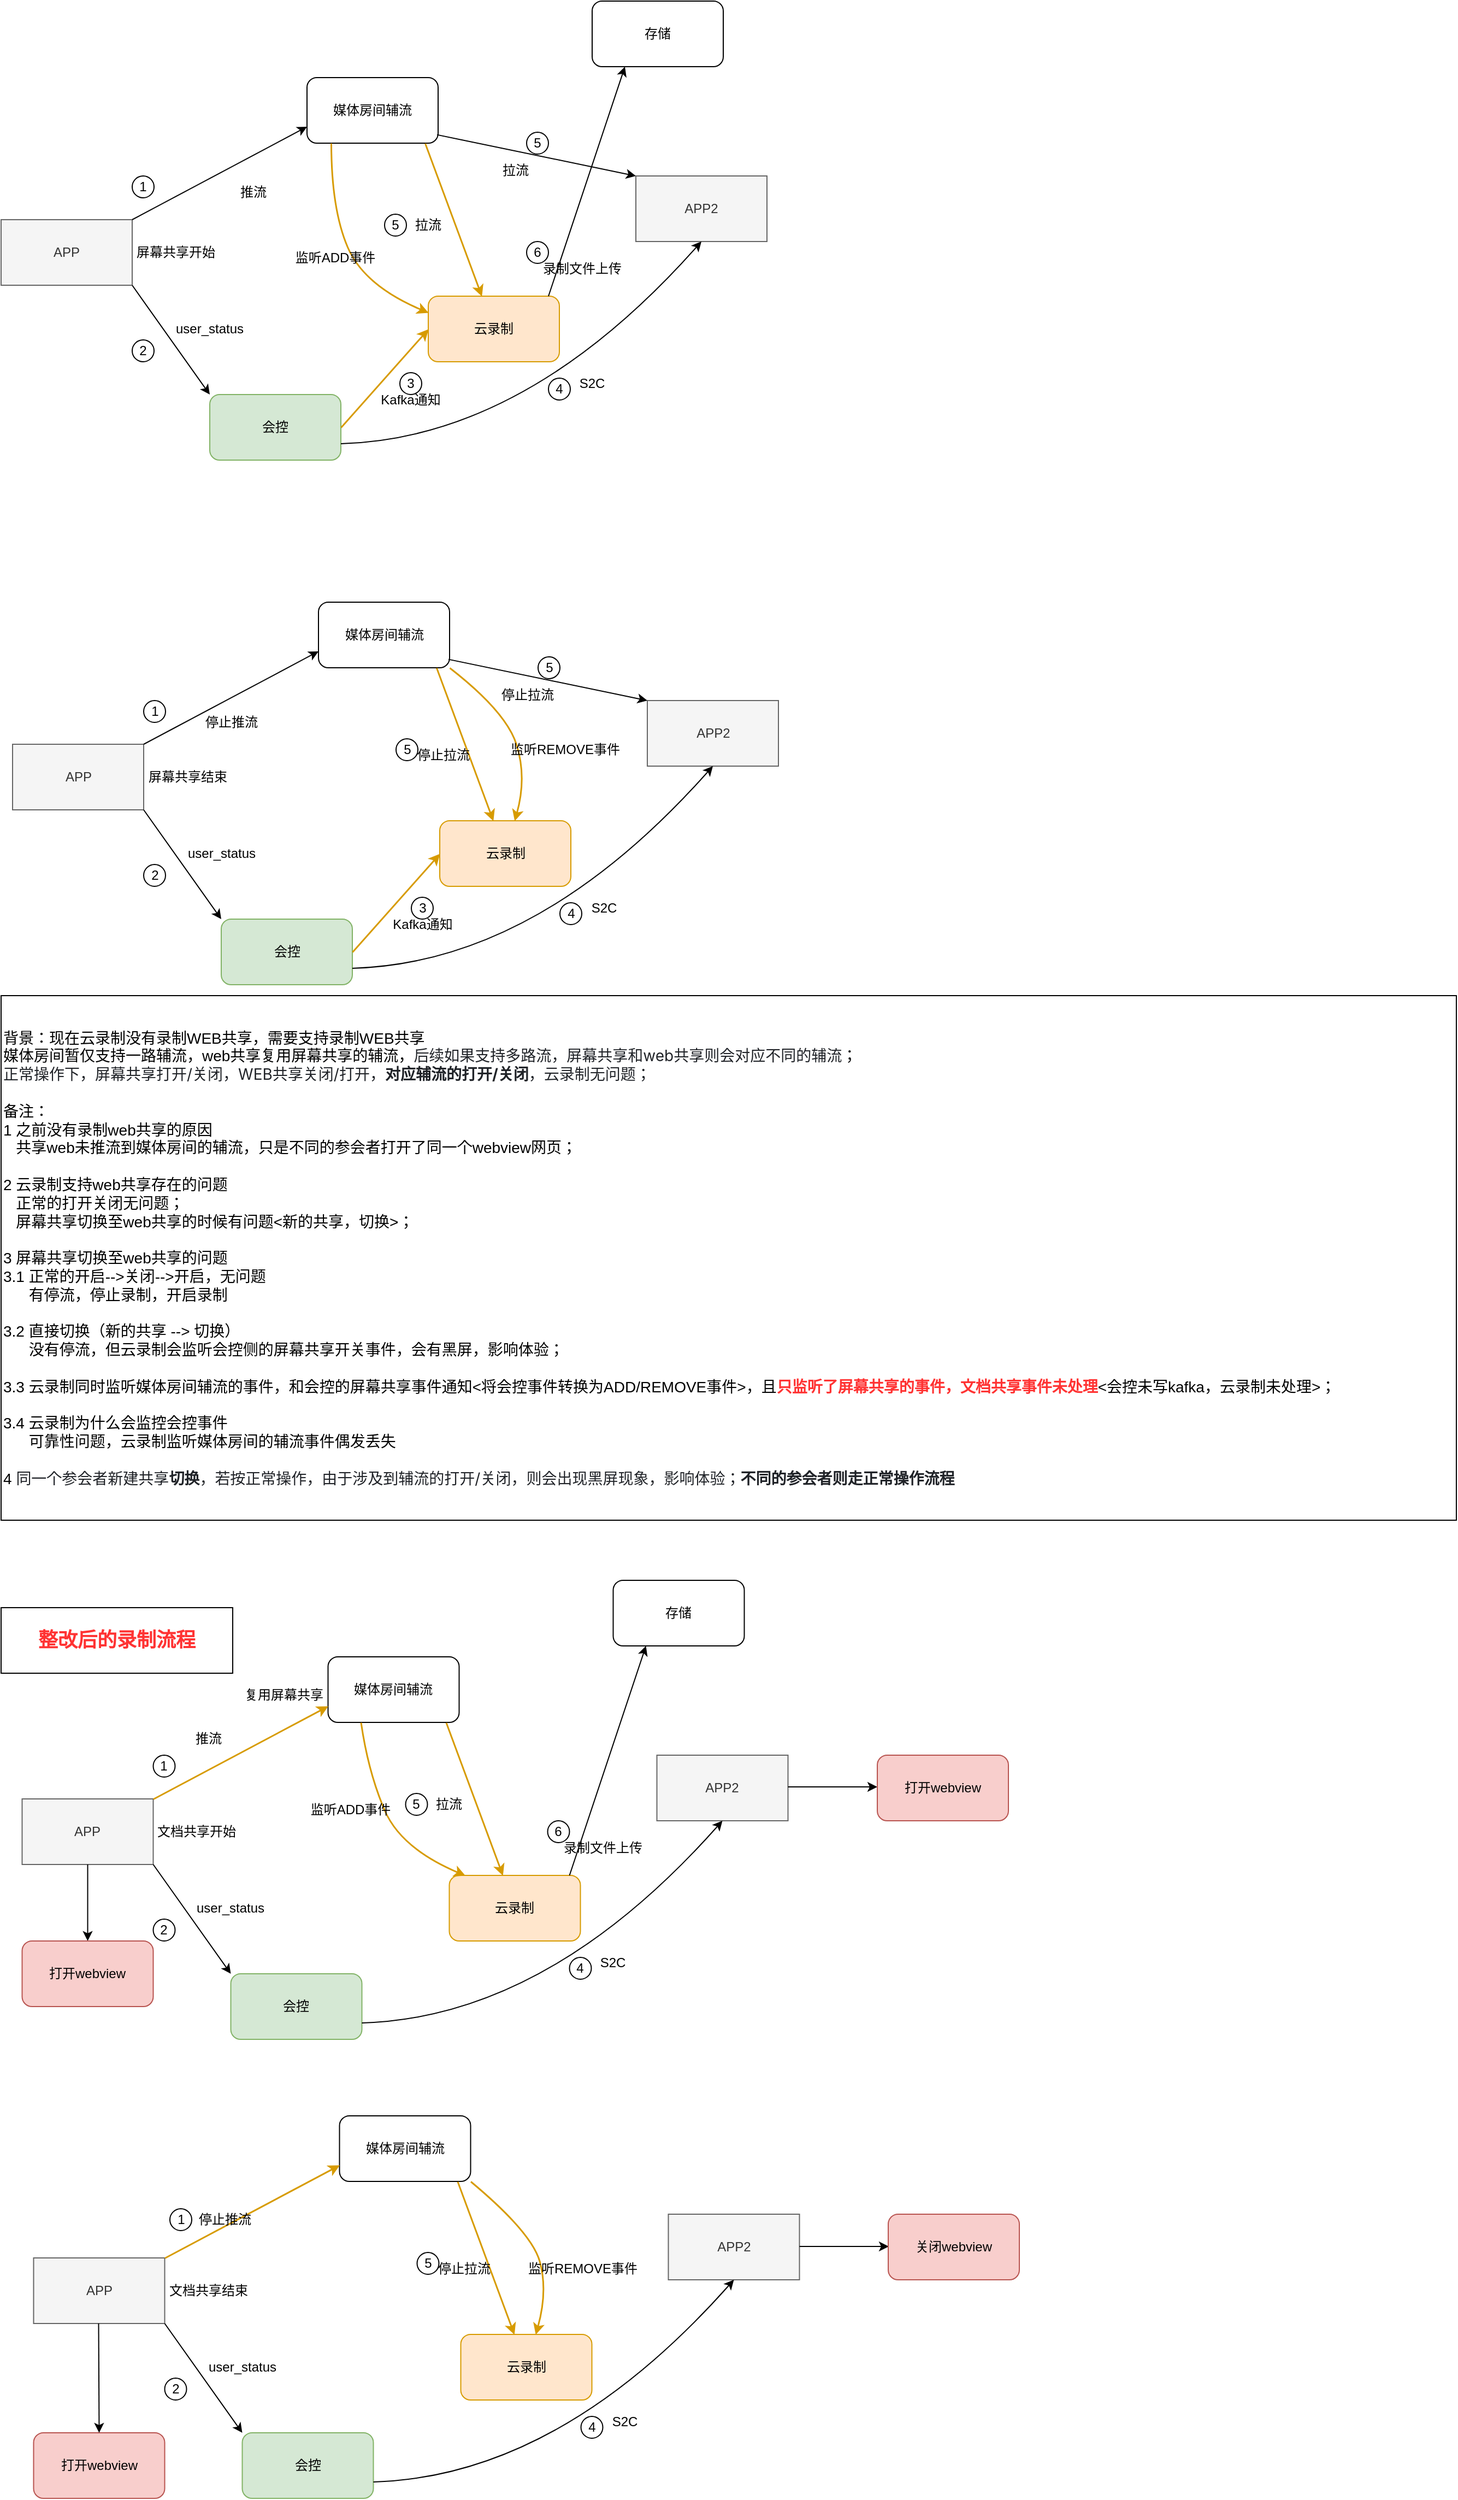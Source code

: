 <mxfile version="20.5.3" type="github">
  <diagram id="yNctnVORr8iHeDgj5QDI" name="第 1 页">
    <mxGraphModel dx="1955" dy="1084" grid="1" gridSize="10" guides="1" tooltips="1" connect="1" arrows="1" fold="1" page="1" pageScale="1" pageWidth="827" pageHeight="1169" math="0" shadow="0">
      <root>
        <mxCell id="0" />
        <mxCell id="1" parent="0" />
        <mxCell id="jzBIFa5iqPdJyjCQvUZY-1" value="媒体房间辅流" style="rounded=1;whiteSpace=wrap;html=1;" parent="1" vertex="1">
          <mxGeometry x="338" y="110" width="120" height="60" as="geometry" />
        </mxCell>
        <mxCell id="jzBIFa5iqPdJyjCQvUZY-2" value="APP" style="rounded=0;whiteSpace=wrap;html=1;fillColor=#f5f5f5;fontColor=#333333;strokeColor=#666666;" parent="1" vertex="1">
          <mxGeometry x="58" y="240" width="120" height="60" as="geometry" />
        </mxCell>
        <mxCell id="jzBIFa5iqPdJyjCQvUZY-3" value="云录制" style="rounded=1;whiteSpace=wrap;html=1;fillColor=#ffe6cc;strokeColor=#d79b00;" parent="1" vertex="1">
          <mxGeometry x="449" y="310" width="120" height="60" as="geometry" />
        </mxCell>
        <mxCell id="jzBIFa5iqPdJyjCQvUZY-4" value="会控" style="rounded=1;whiteSpace=wrap;html=1;fillColor=#d5e8d4;strokeColor=#82b366;" parent="1" vertex="1">
          <mxGeometry x="249" y="400" width="120" height="60" as="geometry" />
        </mxCell>
        <mxCell id="jzBIFa5iqPdJyjCQvUZY-5" value="APP2" style="rounded=0;whiteSpace=wrap;html=1;fillColor=#f5f5f5;fontColor=#333333;strokeColor=#666666;" parent="1" vertex="1">
          <mxGeometry x="639" y="200" width="120" height="60" as="geometry" />
        </mxCell>
        <mxCell id="jzBIFa5iqPdJyjCQvUZY-6" value="" style="endArrow=classic;html=1;rounded=0;entryX=0;entryY=0.75;entryDx=0;entryDy=0;" parent="1" target="jzBIFa5iqPdJyjCQvUZY-1" edge="1">
          <mxGeometry width="50" height="50" relative="1" as="geometry">
            <mxPoint x="178" y="240" as="sourcePoint" />
            <mxPoint x="228" y="190" as="targetPoint" />
            <Array as="points" />
          </mxGeometry>
        </mxCell>
        <mxCell id="jzBIFa5iqPdJyjCQvUZY-7" value="" style="endArrow=classic;html=1;rounded=0;exitX=0.992;exitY=0.872;exitDx=0;exitDy=0;exitPerimeter=0;entryX=0;entryY=0;entryDx=0;entryDy=0;" parent="1" source="jzBIFa5iqPdJyjCQvUZY-1" target="jzBIFa5iqPdJyjCQvUZY-5" edge="1">
          <mxGeometry width="50" height="50" relative="1" as="geometry">
            <mxPoint x="459" y="510" as="sourcePoint" />
            <mxPoint x="509" y="460" as="targetPoint" />
          </mxGeometry>
        </mxCell>
        <mxCell id="jzBIFa5iqPdJyjCQvUZY-8" value="推流" style="rounded=0;whiteSpace=wrap;html=1;fillColor=none;strokeColor=none;" parent="1" vertex="1">
          <mxGeometry x="249" y="200" width="80" height="30" as="geometry" />
        </mxCell>
        <mxCell id="jzBIFa5iqPdJyjCQvUZY-9" value="拉流" style="rounded=0;whiteSpace=wrap;html=1;fillColor=none;strokeColor=none;" parent="1" vertex="1">
          <mxGeometry x="489" y="180" width="80" height="30" as="geometry" />
        </mxCell>
        <mxCell id="jzBIFa5iqPdJyjCQvUZY-10" value="" style="endArrow=classic;html=1;rounded=0;exitX=0.9;exitY=1.002;exitDx=0;exitDy=0;exitPerimeter=0;fillColor=#ffe6cc;strokeColor=#d79b00;strokeWidth=1.5;" parent="1" source="jzBIFa5iqPdJyjCQvUZY-1" target="jzBIFa5iqPdJyjCQvUZY-3" edge="1">
          <mxGeometry width="50" height="50" relative="1" as="geometry">
            <mxPoint x="569" y="510" as="sourcePoint" />
            <mxPoint x="619" y="460" as="targetPoint" />
          </mxGeometry>
        </mxCell>
        <mxCell id="jzBIFa5iqPdJyjCQvUZY-11" value="拉流" style="rounded=0;whiteSpace=wrap;html=1;fillColor=none;strokeColor=none;" parent="1" vertex="1">
          <mxGeometry x="409" y="230" width="80" height="30" as="geometry" />
        </mxCell>
        <mxCell id="jzBIFa5iqPdJyjCQvUZY-12" value="" style="endArrow=classic;html=1;rounded=0;exitX=1;exitY=1;exitDx=0;exitDy=0;entryX=0;entryY=0;entryDx=0;entryDy=0;" parent="1" source="jzBIFa5iqPdJyjCQvUZY-2" target="jzBIFa5iqPdJyjCQvUZY-4" edge="1">
          <mxGeometry width="50" height="50" relative="1" as="geometry">
            <mxPoint x="569" y="510" as="sourcePoint" />
            <mxPoint x="619" y="460" as="targetPoint" />
          </mxGeometry>
        </mxCell>
        <mxCell id="jzBIFa5iqPdJyjCQvUZY-13" value="user_status" style="rounded=0;whiteSpace=wrap;html=1;fillColor=none;strokeColor=none;" parent="1" vertex="1">
          <mxGeometry x="209" y="325" width="80" height="30" as="geometry" />
        </mxCell>
        <mxCell id="jzBIFa5iqPdJyjCQvUZY-14" value="" style="endArrow=classic;html=1;rounded=0;exitX=1;exitY=0.5;exitDx=0;exitDy=0;entryX=0;entryY=0.5;entryDx=0;entryDy=0;fillColor=#ffe6cc;strokeColor=#d79b00;strokeWidth=1.5;" parent="1" source="jzBIFa5iqPdJyjCQvUZY-4" target="jzBIFa5iqPdJyjCQvUZY-3" edge="1">
          <mxGeometry width="50" height="50" relative="1" as="geometry">
            <mxPoint x="569" y="510" as="sourcePoint" />
            <mxPoint x="619" y="460" as="targetPoint" />
          </mxGeometry>
        </mxCell>
        <mxCell id="jzBIFa5iqPdJyjCQvUZY-15" value="Kafka通知" style="rounded=0;whiteSpace=wrap;html=1;fillColor=none;strokeColor=none;" parent="1" vertex="1">
          <mxGeometry x="393" y="390" width="80" height="30" as="geometry" />
        </mxCell>
        <mxCell id="jzBIFa5iqPdJyjCQvUZY-16" value="屏幕共享开始" style="rounded=0;whiteSpace=wrap;html=1;fillColor=none;strokeColor=none;" parent="1" vertex="1">
          <mxGeometry x="178" y="255" width="80" height="30" as="geometry" />
        </mxCell>
        <mxCell id="jzBIFa5iqPdJyjCQvUZY-17" value="1" style="ellipse;whiteSpace=wrap;html=1;aspect=fixed;fillColor=none;" parent="1" vertex="1">
          <mxGeometry x="178" y="200" width="20" height="20" as="geometry" />
        </mxCell>
        <mxCell id="jzBIFa5iqPdJyjCQvUZY-19" value="2" style="ellipse;whiteSpace=wrap;html=1;aspect=fixed;fillColor=none;" parent="1" vertex="1">
          <mxGeometry x="178" y="350" width="20" height="20" as="geometry" />
        </mxCell>
        <mxCell id="jzBIFa5iqPdJyjCQvUZY-20" value="3" style="ellipse;whiteSpace=wrap;html=1;aspect=fixed;fillColor=none;" parent="1" vertex="1">
          <mxGeometry x="423" y="380" width="20" height="20" as="geometry" />
        </mxCell>
        <mxCell id="jzBIFa5iqPdJyjCQvUZY-23" value="" style="curved=1;endArrow=classic;html=1;rounded=0;exitX=1;exitY=0.75;exitDx=0;exitDy=0;entryX=0.5;entryY=1;entryDx=0;entryDy=0;" parent="1" source="jzBIFa5iqPdJyjCQvUZY-4" target="jzBIFa5iqPdJyjCQvUZY-5" edge="1">
          <mxGeometry width="50" height="50" relative="1" as="geometry">
            <mxPoint x="569" y="510" as="sourcePoint" />
            <mxPoint x="619" y="460" as="targetPoint" />
            <Array as="points">
              <mxPoint x="539" y="440" />
            </Array>
          </mxGeometry>
        </mxCell>
        <mxCell id="jzBIFa5iqPdJyjCQvUZY-24" value="S2C" style="rounded=0;whiteSpace=wrap;html=1;fillColor=none;strokeColor=none;" parent="1" vertex="1">
          <mxGeometry x="559" y="375" width="80" height="30" as="geometry" />
        </mxCell>
        <mxCell id="jzBIFa5iqPdJyjCQvUZY-26" value="4" style="ellipse;whiteSpace=wrap;html=1;aspect=fixed;fillColor=none;" parent="1" vertex="1">
          <mxGeometry x="559" y="385" width="20" height="20" as="geometry" />
        </mxCell>
        <mxCell id="jzBIFa5iqPdJyjCQvUZY-27" value="5" style="ellipse;whiteSpace=wrap;html=1;aspect=fixed;fillColor=none;" parent="1" vertex="1">
          <mxGeometry x="539" y="160" width="20" height="20" as="geometry" />
        </mxCell>
        <mxCell id="jzBIFa5iqPdJyjCQvUZY-28" value="5" style="ellipse;whiteSpace=wrap;html=1;aspect=fixed;fillColor=none;" parent="1" vertex="1">
          <mxGeometry x="409" y="235" width="20" height="20" as="geometry" />
        </mxCell>
        <mxCell id="jzBIFa5iqPdJyjCQvUZY-53" value="媒体房间辅流" style="rounded=1;whiteSpace=wrap;html=1;" parent="1" vertex="1">
          <mxGeometry x="348.5" y="590" width="120" height="60" as="geometry" />
        </mxCell>
        <mxCell id="jzBIFa5iqPdJyjCQvUZY-54" value="APP" style="rounded=0;whiteSpace=wrap;html=1;fillColor=#f5f5f5;fontColor=#333333;strokeColor=#666666;" parent="1" vertex="1">
          <mxGeometry x="68.5" y="720" width="120" height="60" as="geometry" />
        </mxCell>
        <mxCell id="jzBIFa5iqPdJyjCQvUZY-55" value="云录制" style="rounded=1;whiteSpace=wrap;html=1;fillColor=#ffe6cc;strokeColor=#d79b00;" parent="1" vertex="1">
          <mxGeometry x="459.5" y="790" width="120" height="60" as="geometry" />
        </mxCell>
        <mxCell id="jzBIFa5iqPdJyjCQvUZY-56" value="会控" style="rounded=1;whiteSpace=wrap;html=1;fillColor=#d5e8d4;strokeColor=#82b366;" parent="1" vertex="1">
          <mxGeometry x="259.5" y="880" width="120" height="60" as="geometry" />
        </mxCell>
        <mxCell id="jzBIFa5iqPdJyjCQvUZY-57" value="APP2" style="rounded=0;whiteSpace=wrap;html=1;fillColor=#f5f5f5;fontColor=#333333;strokeColor=#666666;" parent="1" vertex="1">
          <mxGeometry x="649.5" y="680" width="120" height="60" as="geometry" />
        </mxCell>
        <mxCell id="jzBIFa5iqPdJyjCQvUZY-58" value="" style="endArrow=classic;html=1;rounded=0;entryX=0;entryY=0.75;entryDx=0;entryDy=0;" parent="1" target="jzBIFa5iqPdJyjCQvUZY-53" edge="1">
          <mxGeometry width="50" height="50" relative="1" as="geometry">
            <mxPoint x="188.5" y="720" as="sourcePoint" />
            <mxPoint x="238.5" y="670" as="targetPoint" />
            <Array as="points" />
          </mxGeometry>
        </mxCell>
        <mxCell id="jzBIFa5iqPdJyjCQvUZY-59" value="" style="endArrow=classic;html=1;rounded=0;exitX=0.992;exitY=0.872;exitDx=0;exitDy=0;exitPerimeter=0;entryX=0;entryY=0;entryDx=0;entryDy=0;" parent="1" source="jzBIFa5iqPdJyjCQvUZY-53" target="jzBIFa5iqPdJyjCQvUZY-57" edge="1">
          <mxGeometry width="50" height="50" relative="1" as="geometry">
            <mxPoint x="469.5" y="990" as="sourcePoint" />
            <mxPoint x="519.5" y="940" as="targetPoint" />
          </mxGeometry>
        </mxCell>
        <mxCell id="jzBIFa5iqPdJyjCQvUZY-61" value="停止拉流" style="rounded=0;whiteSpace=wrap;html=1;fillColor=none;strokeColor=none;" parent="1" vertex="1">
          <mxGeometry x="499.5" y="660" width="80" height="30" as="geometry" />
        </mxCell>
        <mxCell id="jzBIFa5iqPdJyjCQvUZY-62" value="" style="endArrow=classic;html=1;rounded=0;exitX=0.9;exitY=1.002;exitDx=0;exitDy=0;exitPerimeter=0;fillColor=#ffe6cc;strokeColor=#d79b00;strokeWidth=1.5;" parent="1" source="jzBIFa5iqPdJyjCQvUZY-53" target="jzBIFa5iqPdJyjCQvUZY-55" edge="1">
          <mxGeometry width="50" height="50" relative="1" as="geometry">
            <mxPoint x="579.5" y="990" as="sourcePoint" />
            <mxPoint x="629.5" y="940" as="targetPoint" />
          </mxGeometry>
        </mxCell>
        <mxCell id="jzBIFa5iqPdJyjCQvUZY-63" value="停止拉流" style="rounded=0;whiteSpace=wrap;html=1;fillColor=none;strokeColor=none;" parent="1" vertex="1">
          <mxGeometry x="423" y="715" width="80" height="30" as="geometry" />
        </mxCell>
        <mxCell id="jzBIFa5iqPdJyjCQvUZY-64" value="" style="endArrow=classic;html=1;rounded=0;exitX=1;exitY=1;exitDx=0;exitDy=0;entryX=0;entryY=0;entryDx=0;entryDy=0;" parent="1" source="jzBIFa5iqPdJyjCQvUZY-54" target="jzBIFa5iqPdJyjCQvUZY-56" edge="1">
          <mxGeometry width="50" height="50" relative="1" as="geometry">
            <mxPoint x="579.5" y="990" as="sourcePoint" />
            <mxPoint x="629.5" y="940" as="targetPoint" />
          </mxGeometry>
        </mxCell>
        <mxCell id="jzBIFa5iqPdJyjCQvUZY-65" value="user_status" style="rounded=0;whiteSpace=wrap;html=1;fillColor=none;strokeColor=none;" parent="1" vertex="1">
          <mxGeometry x="219.5" y="805" width="80" height="30" as="geometry" />
        </mxCell>
        <mxCell id="jzBIFa5iqPdJyjCQvUZY-66" value="" style="endArrow=classic;html=1;rounded=0;exitX=1;exitY=0.5;exitDx=0;exitDy=0;entryX=0;entryY=0.5;entryDx=0;entryDy=0;strokeWidth=1.5;fillColor=#ffe6cc;strokeColor=#d79b00;" parent="1" source="jzBIFa5iqPdJyjCQvUZY-56" target="jzBIFa5iqPdJyjCQvUZY-55" edge="1">
          <mxGeometry width="50" height="50" relative="1" as="geometry">
            <mxPoint x="579.5" y="990" as="sourcePoint" />
            <mxPoint x="629.5" y="940" as="targetPoint" />
          </mxGeometry>
        </mxCell>
        <mxCell id="jzBIFa5iqPdJyjCQvUZY-67" value="Kafka通知" style="rounded=0;whiteSpace=wrap;html=1;fillColor=none;strokeColor=none;" parent="1" vertex="1">
          <mxGeometry x="403.5" y="870" width="80" height="30" as="geometry" />
        </mxCell>
        <mxCell id="jzBIFa5iqPdJyjCQvUZY-68" value="屏幕共享结束" style="rounded=0;whiteSpace=wrap;html=1;fillColor=none;strokeColor=none;" parent="1" vertex="1">
          <mxGeometry x="188.5" y="735" width="80" height="30" as="geometry" />
        </mxCell>
        <mxCell id="jzBIFa5iqPdJyjCQvUZY-69" value="1" style="ellipse;whiteSpace=wrap;html=1;aspect=fixed;fillColor=none;" parent="1" vertex="1">
          <mxGeometry x="188.5" y="680" width="20" height="20" as="geometry" />
        </mxCell>
        <mxCell id="jzBIFa5iqPdJyjCQvUZY-70" value="2" style="ellipse;whiteSpace=wrap;html=1;aspect=fixed;fillColor=none;" parent="1" vertex="1">
          <mxGeometry x="188.5" y="830" width="20" height="20" as="geometry" />
        </mxCell>
        <mxCell id="jzBIFa5iqPdJyjCQvUZY-71" value="3" style="ellipse;whiteSpace=wrap;html=1;aspect=fixed;fillColor=none;" parent="1" vertex="1">
          <mxGeometry x="433.5" y="860" width="20" height="20" as="geometry" />
        </mxCell>
        <mxCell id="jzBIFa5iqPdJyjCQvUZY-72" value="" style="curved=1;endArrow=classic;html=1;rounded=0;exitX=1;exitY=0.75;exitDx=0;exitDy=0;entryX=0.5;entryY=1;entryDx=0;entryDy=0;" parent="1" source="jzBIFa5iqPdJyjCQvUZY-56" target="jzBIFa5iqPdJyjCQvUZY-57" edge="1">
          <mxGeometry width="50" height="50" relative="1" as="geometry">
            <mxPoint x="579.5" y="990" as="sourcePoint" />
            <mxPoint x="629.5" y="940" as="targetPoint" />
            <Array as="points">
              <mxPoint x="549.5" y="920" />
            </Array>
          </mxGeometry>
        </mxCell>
        <mxCell id="jzBIFa5iqPdJyjCQvUZY-73" value="S2C" style="rounded=0;whiteSpace=wrap;html=1;fillColor=none;strokeColor=none;" parent="1" vertex="1">
          <mxGeometry x="569.5" y="855" width="80" height="30" as="geometry" />
        </mxCell>
        <mxCell id="jzBIFa5iqPdJyjCQvUZY-74" value="4" style="ellipse;whiteSpace=wrap;html=1;aspect=fixed;fillColor=none;" parent="1" vertex="1">
          <mxGeometry x="569.5" y="865" width="20" height="20" as="geometry" />
        </mxCell>
        <mxCell id="jzBIFa5iqPdJyjCQvUZY-75" value="5" style="ellipse;whiteSpace=wrap;html=1;aspect=fixed;fillColor=none;" parent="1" vertex="1">
          <mxGeometry x="549.5" y="640" width="20" height="20" as="geometry" />
        </mxCell>
        <mxCell id="jzBIFa5iqPdJyjCQvUZY-76" value="5" style="ellipse;whiteSpace=wrap;html=1;aspect=fixed;fillColor=none;" parent="1" vertex="1">
          <mxGeometry x="419.5" y="715" width="20" height="20" as="geometry" />
        </mxCell>
        <mxCell id="jzBIFa5iqPdJyjCQvUZY-77" value="停止推流" style="rounded=0;whiteSpace=wrap;html=1;fillColor=none;strokeColor=none;" parent="1" vertex="1">
          <mxGeometry x="229" y="685" width="80" height="30" as="geometry" />
        </mxCell>
        <mxCell id="jzBIFa5iqPdJyjCQvUZY-78" value="&lt;font style=&quot;font-size: 14px;&quot;&gt;背景：现在云录制没有录制WEB共享，需要支持录制WEB共享&lt;br&gt;媒体房间暂仅支持一路辅流，web共享复用屏幕共享的辅流，&lt;span style=&quot;color: rgb(32, 35, 40); font-family: -apple-system, &amp;quot;PingFang SC&amp;quot;, &amp;quot;Microsoft YaHei&amp;quot;, &amp;quot;Hiragino Sans GB&amp;quot;, &amp;quot;Source Han Sans SC&amp;quot;, &amp;quot;Helvetica Neue&amp;quot;, Helvetica, Arial, &amp;quot;Segoe UI&amp;quot;; background-color: rgb(255, 255, 255);&quot;&gt;后续如果支持多路流，屏幕共享和web共享则会对应不同的辅流&lt;/span&gt;；&lt;br&gt;&lt;font style=&quot;&quot;&gt;&lt;span style=&quot;color: rgb(32, 35, 40); font-family: -apple-system, &amp;quot;PingFang SC&amp;quot;, &amp;quot;Microsoft YaHei&amp;quot;, &amp;quot;Hiragino Sans GB&amp;quot;, &amp;quot;Source Han Sans SC&amp;quot;, &amp;quot;Helvetica Neue&amp;quot;, Helvetica, Arial, &amp;quot;Segoe UI&amp;quot;; background-color: rgb(255, 255, 255);&quot;&gt;正常操作下，屏幕共享打开/关闭，WEB共享关闭/打开，&lt;/span&gt;&lt;strong style=&quot;margin: 0px; color: rgb(32, 35, 40); font-family: -apple-system, &amp;quot;PingFang SC&amp;quot;, &amp;quot;Microsoft YaHei&amp;quot;, &amp;quot;Hiragino Sans GB&amp;quot;, &amp;quot;Source Han Sans SC&amp;quot;, &amp;quot;Helvetica Neue&amp;quot;, Helvetica, Arial, &amp;quot;Segoe UI&amp;quot;; background-color: rgb(255, 255, 255);&quot;&gt;对应辅流的打开/关闭&lt;/strong&gt;&lt;span style=&quot;color: rgb(32, 35, 40); font-family: -apple-system, &amp;quot;PingFang SC&amp;quot;, &amp;quot;Microsoft YaHei&amp;quot;, &amp;quot;Hiragino Sans GB&amp;quot;, &amp;quot;Source Han Sans SC&amp;quot;, &amp;quot;Helvetica Neue&amp;quot;, Helvetica, Arial, &amp;quot;Segoe UI&amp;quot;; background-color: rgb(255, 255, 255);&quot;&gt;，云录制无问题；&lt;br&gt;&lt;/span&gt;&lt;/font&gt;&lt;br&gt;备注：&lt;br&gt;1 之前没有录制web共享的原因&lt;br&gt;&amp;nbsp; &amp;nbsp;共享web未推流到媒体房间的辅流，只是不同的参会者打开了同一个webview网页；&lt;br&gt;&lt;br&gt;2 云录制支持web共享存在的问题&lt;br&gt;&amp;nbsp; &amp;nbsp;正常的打开关闭无问题；&lt;br&gt;&amp;nbsp; &amp;nbsp;屏幕共享切换至web共享的时候有问题&amp;lt;新的共享，切换&amp;gt;；&amp;nbsp;&amp;nbsp;&lt;br&gt;&lt;br&gt;3 屏幕共享切换至web共享的问题&lt;br&gt;3.1 正常的开启--&amp;gt;关闭--&amp;gt;开启，无问题&lt;br&gt;&amp;nbsp; &amp;nbsp; &amp;nbsp; 有停流，停止录制，开启录制&lt;br&gt;&lt;br&gt;3.2 直接切换（新的共享 --&amp;gt; 切换）&lt;br&gt;&amp;nbsp; &amp;nbsp; &amp;nbsp; 没有停流，但云录制会监听会控侧的屏幕共享开关事件，会有黑屏，影响体验；&lt;br&gt;&lt;br&gt;3.3 云录制同时监听媒体房间辅流的事件，和会控的屏幕共享事件通知&amp;lt;将会控事件转换为ADD/REMOVE事件&amp;gt;，且&lt;font color=&quot;#ff3333&quot;&gt;&lt;b&gt;只监听了屏幕共享的事件，文档共享事件未处理&lt;/b&gt;&lt;/font&gt;&amp;lt;会控未写kafka，云录制未处理&amp;gt;；&lt;br&gt;&lt;br&gt;3.4 云录制为什么会监控会控事件&lt;br&gt;&amp;nbsp; &amp;nbsp; &amp;nbsp; 可靠性问题，云录制监听媒体房间的辅流事件偶发丢失&lt;br&gt;&amp;nbsp; &amp;nbsp; &amp;nbsp; &amp;nbsp;&lt;br&gt;4&amp;nbsp;&lt;font style=&quot;&quot;&gt;&lt;span style=&quot;color: rgb(32, 35, 40); font-family: -apple-system, &amp;quot;PingFang SC&amp;quot;, &amp;quot;Microsoft YaHei&amp;quot;, &amp;quot;Hiragino Sans GB&amp;quot;, &amp;quot;Source Han Sans SC&amp;quot;, &amp;quot;Helvetica Neue&amp;quot;, Helvetica, Arial, &amp;quot;Segoe UI&amp;quot;; background-color: rgb(255, 255, 255);&quot;&gt;同一个参会者新建共享&lt;/span&gt;&lt;strong style=&quot;margin: 0px; color: rgb(32, 35, 40); font-family: -apple-system, &amp;quot;PingFang SC&amp;quot;, &amp;quot;Microsoft YaHei&amp;quot;, &amp;quot;Hiragino Sans GB&amp;quot;, &amp;quot;Source Han Sans SC&amp;quot;, &amp;quot;Helvetica Neue&amp;quot;, Helvetica, Arial, &amp;quot;Segoe UI&amp;quot;; background-color: rgb(255, 255, 255);&quot;&gt;切换&lt;/strong&gt;&lt;span style=&quot;color: rgb(32, 35, 40); font-family: -apple-system, &amp;quot;PingFang SC&amp;quot;, &amp;quot;Microsoft YaHei&amp;quot;, &amp;quot;Hiragino Sans GB&amp;quot;, &amp;quot;Source Han Sans SC&amp;quot;, &amp;quot;Helvetica Neue&amp;quot;, Helvetica, Arial, &amp;quot;Segoe UI&amp;quot;; background-color: rgb(255, 255, 255);&quot;&gt;，&lt;/span&gt;&lt;/font&gt;&lt;span style=&quot;color: rgb(32, 35, 40); font-family: -apple-system, &amp;quot;PingFang SC&amp;quot;, &amp;quot;Microsoft YaHei&amp;quot;, &amp;quot;Hiragino Sans GB&amp;quot;, &amp;quot;Source Han Sans SC&amp;quot;, &amp;quot;Helvetica Neue&amp;quot;, Helvetica, Arial, &amp;quot;Segoe UI&amp;quot;; background-color: rgb(255, 255, 255);&quot;&gt;&lt;font style=&quot;&quot;&gt;若按正常操作，由于涉及到辅流的打开/关闭，则会出现黑屏现象，影响体验；&lt;/font&gt;&lt;/span&gt;&lt;font style=&quot;&quot;&gt;&lt;strong style=&quot;margin: 0px; color: rgb(32, 35, 40); font-family: -apple-system, &amp;quot;PingFang SC&amp;quot;, &amp;quot;Microsoft YaHei&amp;quot;, &amp;quot;Hiragino Sans GB&amp;quot;, &amp;quot;Source Han Sans SC&amp;quot;, &amp;quot;Helvetica Neue&amp;quot;, Helvetica, Arial, &amp;quot;Segoe UI&amp;quot;; background-color: rgb(255, 255, 255);&quot;&gt;不同的参会者则走正常操作流程&lt;/strong&gt;&lt;/font&gt;&lt;/font&gt;" style="rounded=0;whiteSpace=wrap;html=1;fillColor=none;align=left;" parent="1" vertex="1">
          <mxGeometry x="58" y="950" width="1332" height="480" as="geometry" />
        </mxCell>
        <mxCell id="jzBIFa5iqPdJyjCQvUZY-79" value="存储" style="rounded=1;whiteSpace=wrap;html=1;" parent="1" vertex="1">
          <mxGeometry x="599" y="40" width="120" height="60" as="geometry" />
        </mxCell>
        <mxCell id="jzBIFa5iqPdJyjCQvUZY-80" value="" style="endArrow=classic;html=1;rounded=0;entryX=0.25;entryY=1;entryDx=0;entryDy=0;" parent="1" target="jzBIFa5iqPdJyjCQvUZY-79" edge="1">
          <mxGeometry width="50" height="50" relative="1" as="geometry">
            <mxPoint x="559" y="310" as="sourcePoint" />
            <mxPoint x="609" y="260" as="targetPoint" />
          </mxGeometry>
        </mxCell>
        <mxCell id="jzBIFa5iqPdJyjCQvUZY-81" value="6" style="ellipse;whiteSpace=wrap;html=1;aspect=fixed;fillColor=none;" parent="1" vertex="1">
          <mxGeometry x="539" y="260" width="20" height="20" as="geometry" />
        </mxCell>
        <mxCell id="jzBIFa5iqPdJyjCQvUZY-82" value="录制文件上传" style="rounded=0;whiteSpace=wrap;html=1;fillColor=none;strokeColor=none;" parent="1" vertex="1">
          <mxGeometry x="549.5" y="270" width="80" height="30" as="geometry" />
        </mxCell>
        <mxCell id="jzBIFa5iqPdJyjCQvUZY-89" value="" style="curved=1;endArrow=classic;html=1;rounded=0;exitX=1;exitY=1;exitDx=0;exitDy=0;fillColor=#ffe6cc;strokeColor=#d79b00;strokeWidth=1.5;" parent="1" source="jzBIFa5iqPdJyjCQvUZY-53" target="jzBIFa5iqPdJyjCQvUZY-55" edge="1">
          <mxGeometry width="50" height="50" relative="1" as="geometry">
            <mxPoint x="609" y="800" as="sourcePoint" />
            <mxPoint x="659" y="750" as="targetPoint" />
            <Array as="points">
              <mxPoint x="520" y="690" />
              <mxPoint x="539" y="750" />
            </Array>
          </mxGeometry>
        </mxCell>
        <mxCell id="jzBIFa5iqPdJyjCQvUZY-90" value="监听REMOVE事件" style="rounded=0;whiteSpace=wrap;html=1;fillColor=none;strokeColor=none;" parent="1" vertex="1">
          <mxGeometry x="519" y="710" width="111" height="30" as="geometry" />
        </mxCell>
        <mxCell id="16BKLlQUqLRUqSds29D8-109" value="媒体房间辅流" style="rounded=1;whiteSpace=wrap;html=1;" parent="1" vertex="1">
          <mxGeometry x="357.25" y="1555" width="120" height="60" as="geometry" />
        </mxCell>
        <mxCell id="16BKLlQUqLRUqSds29D8-110" value="APP" style="rounded=0;whiteSpace=wrap;html=1;fillColor=#f5f5f5;fontColor=#333333;strokeColor=#666666;" parent="1" vertex="1">
          <mxGeometry x="77.25" y="1685" width="120" height="60" as="geometry" />
        </mxCell>
        <mxCell id="16BKLlQUqLRUqSds29D8-111" value="云录制" style="rounded=1;whiteSpace=wrap;html=1;fillColor=#ffe6cc;strokeColor=#d79b00;" parent="1" vertex="1">
          <mxGeometry x="468.25" y="1755" width="120" height="60" as="geometry" />
        </mxCell>
        <mxCell id="16BKLlQUqLRUqSds29D8-112" value="会控" style="rounded=1;whiteSpace=wrap;html=1;fillColor=#d5e8d4;strokeColor=#82b366;" parent="1" vertex="1">
          <mxGeometry x="268.25" y="1845" width="120" height="60" as="geometry" />
        </mxCell>
        <mxCell id="16BKLlQUqLRUqSds29D8-113" value="APP2" style="rounded=0;whiteSpace=wrap;html=1;fillColor=#f5f5f5;fontColor=#333333;strokeColor=#666666;" parent="1" vertex="1">
          <mxGeometry x="658.25" y="1645" width="120" height="60" as="geometry" />
        </mxCell>
        <mxCell id="16BKLlQUqLRUqSds29D8-114" value="" style="endArrow=classic;html=1;rounded=0;entryX=0;entryY=0.75;entryDx=0;entryDy=0;fillColor=#ffe6cc;strokeColor=#d79b00;strokeWidth=1.5;" parent="1" target="16BKLlQUqLRUqSds29D8-109" edge="1">
          <mxGeometry width="50" height="50" relative="1" as="geometry">
            <mxPoint x="197.25" y="1685" as="sourcePoint" />
            <mxPoint x="247.25" y="1635" as="targetPoint" />
            <Array as="points" />
          </mxGeometry>
        </mxCell>
        <mxCell id="16BKLlQUqLRUqSds29D8-116" value="推流" style="rounded=0;whiteSpace=wrap;html=1;fillColor=none;strokeColor=none;" parent="1" vertex="1">
          <mxGeometry x="207.75" y="1615" width="80" height="30" as="geometry" />
        </mxCell>
        <mxCell id="16BKLlQUqLRUqSds29D8-118" value="" style="endArrow=classic;html=1;rounded=0;exitX=0.9;exitY=1.002;exitDx=0;exitDy=0;exitPerimeter=0;fillColor=#ffe6cc;strokeColor=#d79b00;strokeWidth=1.5;" parent="1" source="16BKLlQUqLRUqSds29D8-109" target="16BKLlQUqLRUqSds29D8-111" edge="1">
          <mxGeometry width="50" height="50" relative="1" as="geometry">
            <mxPoint x="588.25" y="1955" as="sourcePoint" />
            <mxPoint x="638.25" y="1905" as="targetPoint" />
          </mxGeometry>
        </mxCell>
        <mxCell id="16BKLlQUqLRUqSds29D8-119" value="拉流" style="rounded=0;whiteSpace=wrap;html=1;fillColor=none;strokeColor=none;" parent="1" vertex="1">
          <mxGeometry x="428.25" y="1675" width="80" height="30" as="geometry" />
        </mxCell>
        <mxCell id="16BKLlQUqLRUqSds29D8-120" value="" style="endArrow=classic;html=1;rounded=0;exitX=1;exitY=1;exitDx=0;exitDy=0;entryX=0;entryY=0;entryDx=0;entryDy=0;" parent="1" source="16BKLlQUqLRUqSds29D8-110" target="16BKLlQUqLRUqSds29D8-112" edge="1">
          <mxGeometry width="50" height="50" relative="1" as="geometry">
            <mxPoint x="588.25" y="1955" as="sourcePoint" />
            <mxPoint x="638.25" y="1905" as="targetPoint" />
          </mxGeometry>
        </mxCell>
        <mxCell id="16BKLlQUqLRUqSds29D8-121" value="user_status" style="rounded=0;whiteSpace=wrap;html=1;fillColor=none;strokeColor=none;" parent="1" vertex="1">
          <mxGeometry x="228.25" y="1770" width="80" height="30" as="geometry" />
        </mxCell>
        <mxCell id="16BKLlQUqLRUqSds29D8-124" value="文档共享开始" style="rounded=0;whiteSpace=wrap;html=1;fillColor=none;strokeColor=none;" parent="1" vertex="1">
          <mxGeometry x="197.25" y="1700" width="80" height="30" as="geometry" />
        </mxCell>
        <mxCell id="16BKLlQUqLRUqSds29D8-125" value="1" style="ellipse;whiteSpace=wrap;html=1;aspect=fixed;fillColor=none;" parent="1" vertex="1">
          <mxGeometry x="197.25" y="1645" width="20" height="20" as="geometry" />
        </mxCell>
        <mxCell id="16BKLlQUqLRUqSds29D8-126" value="2" style="ellipse;whiteSpace=wrap;html=1;aspect=fixed;fillColor=none;" parent="1" vertex="1">
          <mxGeometry x="197.25" y="1795" width="20" height="20" as="geometry" />
        </mxCell>
        <mxCell id="16BKLlQUqLRUqSds29D8-128" value="" style="curved=1;endArrow=classic;html=1;rounded=0;exitX=1;exitY=0.75;exitDx=0;exitDy=0;entryX=0.5;entryY=1;entryDx=0;entryDy=0;" parent="1" source="16BKLlQUqLRUqSds29D8-112" target="16BKLlQUqLRUqSds29D8-113" edge="1">
          <mxGeometry width="50" height="50" relative="1" as="geometry">
            <mxPoint x="588.25" y="1955" as="sourcePoint" />
            <mxPoint x="638.25" y="1905" as="targetPoint" />
            <Array as="points">
              <mxPoint x="558.25" y="1885" />
            </Array>
          </mxGeometry>
        </mxCell>
        <mxCell id="16BKLlQUqLRUqSds29D8-129" value="S2C" style="rounded=0;whiteSpace=wrap;html=1;fillColor=none;strokeColor=none;" parent="1" vertex="1">
          <mxGeometry x="578.25" y="1820" width="80" height="30" as="geometry" />
        </mxCell>
        <mxCell id="16BKLlQUqLRUqSds29D8-130" value="4" style="ellipse;whiteSpace=wrap;html=1;aspect=fixed;fillColor=none;" parent="1" vertex="1">
          <mxGeometry x="578.25" y="1830" width="20" height="20" as="geometry" />
        </mxCell>
        <mxCell id="16BKLlQUqLRUqSds29D8-132" value="5" style="ellipse;whiteSpace=wrap;html=1;aspect=fixed;fillColor=none;" parent="1" vertex="1">
          <mxGeometry x="428.25" y="1680" width="20" height="20" as="geometry" />
        </mxCell>
        <mxCell id="16BKLlQUqLRUqSds29D8-133" value="媒体房间辅流" style="rounded=1;whiteSpace=wrap;html=1;" parent="1" vertex="1">
          <mxGeometry x="367.75" y="1975" width="120" height="60" as="geometry" />
        </mxCell>
        <mxCell id="16BKLlQUqLRUqSds29D8-134" value="APP" style="rounded=0;whiteSpace=wrap;html=1;fillColor=#f5f5f5;fontColor=#333333;strokeColor=#666666;" parent="1" vertex="1">
          <mxGeometry x="87.75" y="2105" width="120" height="60" as="geometry" />
        </mxCell>
        <mxCell id="16BKLlQUqLRUqSds29D8-135" value="云录制" style="rounded=1;whiteSpace=wrap;html=1;fillColor=#ffe6cc;strokeColor=#d79b00;" parent="1" vertex="1">
          <mxGeometry x="478.75" y="2175" width="120" height="60" as="geometry" />
        </mxCell>
        <mxCell id="16BKLlQUqLRUqSds29D8-136" value="会控" style="rounded=1;whiteSpace=wrap;html=1;fillColor=#d5e8d4;strokeColor=#82b366;" parent="1" vertex="1">
          <mxGeometry x="278.75" y="2265" width="120" height="60" as="geometry" />
        </mxCell>
        <mxCell id="16BKLlQUqLRUqSds29D8-137" value="APP2" style="rounded=0;whiteSpace=wrap;html=1;fillColor=#f5f5f5;fontColor=#333333;strokeColor=#666666;" parent="1" vertex="1">
          <mxGeometry x="668.75" y="2065" width="120" height="60" as="geometry" />
        </mxCell>
        <mxCell id="16BKLlQUqLRUqSds29D8-138" value="" style="endArrow=classic;html=1;rounded=0;entryX=0;entryY=0.75;entryDx=0;entryDy=0;fillColor=#ffe6cc;strokeColor=#d79b00;strokeWidth=1.5;" parent="1" target="16BKLlQUqLRUqSds29D8-133" edge="1">
          <mxGeometry width="50" height="50" relative="1" as="geometry">
            <mxPoint x="207.75" y="2105" as="sourcePoint" />
            <mxPoint x="257.75" y="2055" as="targetPoint" />
            <Array as="points" />
          </mxGeometry>
        </mxCell>
        <mxCell id="16BKLlQUqLRUqSds29D8-141" value="" style="endArrow=classic;html=1;rounded=0;exitX=0.9;exitY=1.002;exitDx=0;exitDy=0;exitPerimeter=0;fillColor=#ffe6cc;strokeColor=#d79b00;strokeWidth=1.5;" parent="1" source="16BKLlQUqLRUqSds29D8-133" target="16BKLlQUqLRUqSds29D8-135" edge="1">
          <mxGeometry width="50" height="50" relative="1" as="geometry">
            <mxPoint x="598.75" y="2375" as="sourcePoint" />
            <mxPoint x="648.75" y="2325" as="targetPoint" />
          </mxGeometry>
        </mxCell>
        <mxCell id="16BKLlQUqLRUqSds29D8-142" value="停止拉流" style="rounded=0;whiteSpace=wrap;html=1;fillColor=none;strokeColor=none;" parent="1" vertex="1">
          <mxGeometry x="442.25" y="2100" width="80" height="30" as="geometry" />
        </mxCell>
        <mxCell id="16BKLlQUqLRUqSds29D8-143" value="" style="endArrow=classic;html=1;rounded=0;exitX=1;exitY=1;exitDx=0;exitDy=0;entryX=0;entryY=0;entryDx=0;entryDy=0;" parent="1" source="16BKLlQUqLRUqSds29D8-134" target="16BKLlQUqLRUqSds29D8-136" edge="1">
          <mxGeometry width="50" height="50" relative="1" as="geometry">
            <mxPoint x="598.75" y="2375" as="sourcePoint" />
            <mxPoint x="648.75" y="2325" as="targetPoint" />
          </mxGeometry>
        </mxCell>
        <mxCell id="16BKLlQUqLRUqSds29D8-144" value="user_status" style="rounded=0;whiteSpace=wrap;html=1;fillColor=none;strokeColor=none;" parent="1" vertex="1">
          <mxGeometry x="238.75" y="2190" width="80" height="30" as="geometry" />
        </mxCell>
        <mxCell id="16BKLlQUqLRUqSds29D8-147" value="文档共享结束" style="rounded=0;whiteSpace=wrap;html=1;fillColor=none;strokeColor=none;" parent="1" vertex="1">
          <mxGeometry x="207.75" y="2120" width="80" height="30" as="geometry" />
        </mxCell>
        <mxCell id="16BKLlQUqLRUqSds29D8-148" value="1" style="ellipse;whiteSpace=wrap;html=1;aspect=fixed;fillColor=none;" parent="1" vertex="1">
          <mxGeometry x="212.5" y="2060" width="20" height="20" as="geometry" />
        </mxCell>
        <mxCell id="16BKLlQUqLRUqSds29D8-149" value="2" style="ellipse;whiteSpace=wrap;html=1;aspect=fixed;fillColor=none;" parent="1" vertex="1">
          <mxGeometry x="207.75" y="2215" width="20" height="20" as="geometry" />
        </mxCell>
        <mxCell id="16BKLlQUqLRUqSds29D8-151" value="" style="curved=1;endArrow=classic;html=1;rounded=0;exitX=1;exitY=0.75;exitDx=0;exitDy=0;entryX=0.5;entryY=1;entryDx=0;entryDy=0;" parent="1" source="16BKLlQUqLRUqSds29D8-136" target="16BKLlQUqLRUqSds29D8-137" edge="1">
          <mxGeometry width="50" height="50" relative="1" as="geometry">
            <mxPoint x="598.75" y="2375" as="sourcePoint" />
            <mxPoint x="648.75" y="2325" as="targetPoint" />
            <Array as="points">
              <mxPoint x="568.75" y="2305" />
            </Array>
          </mxGeometry>
        </mxCell>
        <mxCell id="16BKLlQUqLRUqSds29D8-152" value="S2C" style="rounded=0;whiteSpace=wrap;html=1;fillColor=none;strokeColor=none;" parent="1" vertex="1">
          <mxGeometry x="588.75" y="2240" width="80" height="30" as="geometry" />
        </mxCell>
        <mxCell id="16BKLlQUqLRUqSds29D8-153" value="4" style="ellipse;whiteSpace=wrap;html=1;aspect=fixed;fillColor=none;" parent="1" vertex="1">
          <mxGeometry x="588.75" y="2250" width="20" height="20" as="geometry" />
        </mxCell>
        <mxCell id="16BKLlQUqLRUqSds29D8-155" value="5" style="ellipse;whiteSpace=wrap;html=1;aspect=fixed;fillColor=none;" parent="1" vertex="1">
          <mxGeometry x="438.75" y="2100" width="20" height="20" as="geometry" />
        </mxCell>
        <mxCell id="16BKLlQUqLRUqSds29D8-156" value="停止推流" style="rounded=0;whiteSpace=wrap;html=1;fillColor=none;strokeColor=none;" parent="1" vertex="1">
          <mxGeometry x="223" y="2055" width="80" height="30" as="geometry" />
        </mxCell>
        <mxCell id="16BKLlQUqLRUqSds29D8-157" value="存储" style="rounded=1;whiteSpace=wrap;html=1;" parent="1" vertex="1">
          <mxGeometry x="618.25" y="1485" width="120" height="60" as="geometry" />
        </mxCell>
        <mxCell id="16BKLlQUqLRUqSds29D8-158" value="" style="endArrow=classic;html=1;rounded=0;entryX=0.25;entryY=1;entryDx=0;entryDy=0;" parent="1" target="16BKLlQUqLRUqSds29D8-157" edge="1">
          <mxGeometry width="50" height="50" relative="1" as="geometry">
            <mxPoint x="578.25" y="1755" as="sourcePoint" />
            <mxPoint x="628.25" y="1705" as="targetPoint" />
          </mxGeometry>
        </mxCell>
        <mxCell id="16BKLlQUqLRUqSds29D8-159" value="6" style="ellipse;whiteSpace=wrap;html=1;aspect=fixed;fillColor=none;" parent="1" vertex="1">
          <mxGeometry x="558.25" y="1705" width="20" height="20" as="geometry" />
        </mxCell>
        <mxCell id="16BKLlQUqLRUqSds29D8-160" value="录制文件上传" style="rounded=0;whiteSpace=wrap;html=1;fillColor=none;strokeColor=none;" parent="1" vertex="1">
          <mxGeometry x="568.75" y="1715" width="80" height="30" as="geometry" />
        </mxCell>
        <mxCell id="16BKLlQUqLRUqSds29D8-161" value="" style="curved=1;endArrow=classic;html=1;rounded=0;exitX=1;exitY=1;exitDx=0;exitDy=0;strokeWidth=1.5;fillColor=#ffe6cc;strokeColor=#d79b00;" parent="1" source="16BKLlQUqLRUqSds29D8-133" target="16BKLlQUqLRUqSds29D8-135" edge="1">
          <mxGeometry width="50" height="50" relative="1" as="geometry">
            <mxPoint x="628.25" y="2185" as="sourcePoint" />
            <mxPoint x="678.25" y="2135" as="targetPoint" />
            <Array as="points">
              <mxPoint x="543.5" y="2081.5" />
              <mxPoint x="558.25" y="2135" />
            </Array>
          </mxGeometry>
        </mxCell>
        <mxCell id="16BKLlQUqLRUqSds29D8-162" value="监听REMOVE事件" style="rounded=0;whiteSpace=wrap;html=1;fillColor=none;strokeColor=none;" parent="1" vertex="1">
          <mxGeometry x="538.25" y="2100" width="105.25" height="30" as="geometry" />
        </mxCell>
        <mxCell id="16BKLlQUqLRUqSds29D8-163" value="" style="curved=1;endArrow=classic;html=1;rounded=0;entryX=0;entryY=0.25;entryDx=0;entryDy=0;fillColor=#ffe6cc;strokeColor=#d79b00;strokeWidth=1.5;" parent="1" target="jzBIFa5iqPdJyjCQvUZY-3" edge="1">
          <mxGeometry width="50" height="50" relative="1" as="geometry">
            <mxPoint x="360" y="170" as="sourcePoint" />
            <mxPoint x="460" y="380" as="targetPoint" />
            <Array as="points">
              <mxPoint x="360" y="230" />
              <mxPoint x="390" y="300" />
            </Array>
          </mxGeometry>
        </mxCell>
        <mxCell id="16BKLlQUqLRUqSds29D8-165" value="监听ADD事件" style="rounded=0;whiteSpace=wrap;html=1;fillColor=none;strokeColor=none;" parent="1" vertex="1">
          <mxGeometry x="323.5" y="260" width="80" height="30" as="geometry" />
        </mxCell>
        <mxCell id="16BKLlQUqLRUqSds29D8-166" value="" style="curved=1;endArrow=classic;html=1;rounded=0;entryX=0;entryY=0.25;entryDx=0;entryDy=0;fillColor=#ffe6cc;strokeColor=#d79b00;strokeWidth=1.5;exitX=0.25;exitY=1;exitDx=0;exitDy=0;" parent="1" source="16BKLlQUqLRUqSds29D8-109" edge="1">
          <mxGeometry width="50" height="50" relative="1" as="geometry">
            <mxPoint x="393.75" y="1600" as="sourcePoint" />
            <mxPoint x="482.75" y="1755" as="targetPoint" />
            <Array as="points">
              <mxPoint x="393.75" y="1660" />
              <mxPoint x="423.75" y="1730" />
            </Array>
          </mxGeometry>
        </mxCell>
        <mxCell id="16BKLlQUqLRUqSds29D8-168" value="监听ADD事件" style="rounded=0;whiteSpace=wrap;html=1;fillColor=none;strokeColor=none;" parent="1" vertex="1">
          <mxGeometry x="337.5" y="1680" width="80" height="30" as="geometry" />
        </mxCell>
        <mxCell id="wIyCGY3fU825iWnULX9f-1" value="&lt;b&gt;&lt;font style=&quot;font-size: 18px;&quot;&gt;整改后的录制流程&lt;/font&gt;&lt;/b&gt;" style="rounded=0;whiteSpace=wrap;html=1;fontSize=14;fontColor=#FF3333;" vertex="1" parent="1">
          <mxGeometry x="58" y="1510" width="212" height="60" as="geometry" />
        </mxCell>
        <mxCell id="wIyCGY3fU825iWnULX9f-2" value="复用屏幕共享" style="rounded=0;whiteSpace=wrap;html=1;fillColor=none;strokeColor=none;" vertex="1" parent="1">
          <mxGeometry x="277.25" y="1575" width="80" height="30" as="geometry" />
        </mxCell>
        <mxCell id="wIyCGY3fU825iWnULX9f-3" value="" style="endArrow=classic;html=1;rounded=0;" edge="1" parent="1">
          <mxGeometry width="50" height="50" relative="1" as="geometry">
            <mxPoint x="778.25" y="1674" as="sourcePoint" />
            <mxPoint x="860" y="1674" as="targetPoint" />
          </mxGeometry>
        </mxCell>
        <mxCell id="wIyCGY3fU825iWnULX9f-4" value="打开webview" style="rounded=1;whiteSpace=wrap;html=1;fillColor=#f8cecc;strokeColor=#b85450;" vertex="1" parent="1">
          <mxGeometry x="860" y="1645" width="120" height="60" as="geometry" />
        </mxCell>
        <mxCell id="wIyCGY3fU825iWnULX9f-5" value="" style="endArrow=classic;html=1;rounded=0;" edge="1" parent="1">
          <mxGeometry width="50" height="50" relative="1" as="geometry">
            <mxPoint x="788.75" y="2094.5" as="sourcePoint" />
            <mxPoint x="870.5" y="2094.5" as="targetPoint" />
          </mxGeometry>
        </mxCell>
        <mxCell id="wIyCGY3fU825iWnULX9f-6" value="关闭webview" style="rounded=1;whiteSpace=wrap;html=1;fillColor=#f8cecc;strokeColor=#b85450;" vertex="1" parent="1">
          <mxGeometry x="870" y="2065" width="120" height="60" as="geometry" />
        </mxCell>
        <mxCell id="wIyCGY3fU825iWnULX9f-7" value="" style="endArrow=classic;html=1;rounded=0;exitX=0.5;exitY=1;exitDx=0;exitDy=0;entryX=0.5;entryY=0;entryDx=0;entryDy=0;" edge="1" parent="1" source="16BKLlQUqLRUqSds29D8-110" target="wIyCGY3fU825iWnULX9f-8">
          <mxGeometry width="50" height="50" relative="1" as="geometry">
            <mxPoint x="788.25" y="1684" as="sourcePoint" />
            <mxPoint x="137" y="1810" as="targetPoint" />
          </mxGeometry>
        </mxCell>
        <mxCell id="wIyCGY3fU825iWnULX9f-8" value="打开webview" style="rounded=1;whiteSpace=wrap;html=1;fillColor=#f8cecc;strokeColor=#b85450;" vertex="1" parent="1">
          <mxGeometry x="77.25" y="1815" width="120" height="60" as="geometry" />
        </mxCell>
        <mxCell id="wIyCGY3fU825iWnULX9f-9" value="打开webview" style="rounded=1;whiteSpace=wrap;html=1;fillColor=#f8cecc;strokeColor=#b85450;" vertex="1" parent="1">
          <mxGeometry x="87.75" y="2265" width="120" height="60" as="geometry" />
        </mxCell>
        <mxCell id="wIyCGY3fU825iWnULX9f-10" value="" style="endArrow=classic;html=1;rounded=0;exitX=0.5;exitY=1;exitDx=0;exitDy=0;entryX=0.5;entryY=0;entryDx=0;entryDy=0;" edge="1" parent="1" target="wIyCGY3fU825iWnULX9f-9">
          <mxGeometry width="50" height="50" relative="1" as="geometry">
            <mxPoint x="147.25" y="2165" as="sourcePoint" />
            <mxPoint x="147.25" y="2235" as="targetPoint" />
          </mxGeometry>
        </mxCell>
      </root>
    </mxGraphModel>
  </diagram>
</mxfile>
